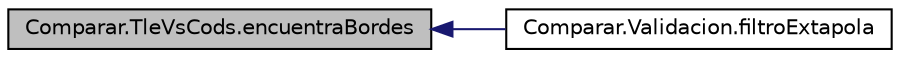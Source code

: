 digraph G
{
  edge [fontname="Helvetica",fontsize="10",labelfontname="Helvetica",labelfontsize="10"];
  node [fontname="Helvetica",fontsize="10",shape=record];
  rankdir="LR";
  Node1 [label="Comparar.TleVsCods.encuentraBordes",height=0.2,width=0.4,color="black", fillcolor="grey75", style="filled" fontcolor="black"];
  Node1 -> Node2 [dir="back",color="midnightblue",fontsize="10",style="solid",fontname="Helvetica"];
  Node2 [label="Comparar.Validacion.filtroExtapola",height=0.2,width=0.4,color="black", fillcolor="white", style="filled",URL="$namespace_comparar_1_1_validacion.html#a856ab2232d511e56492d982a55910817"];
}
